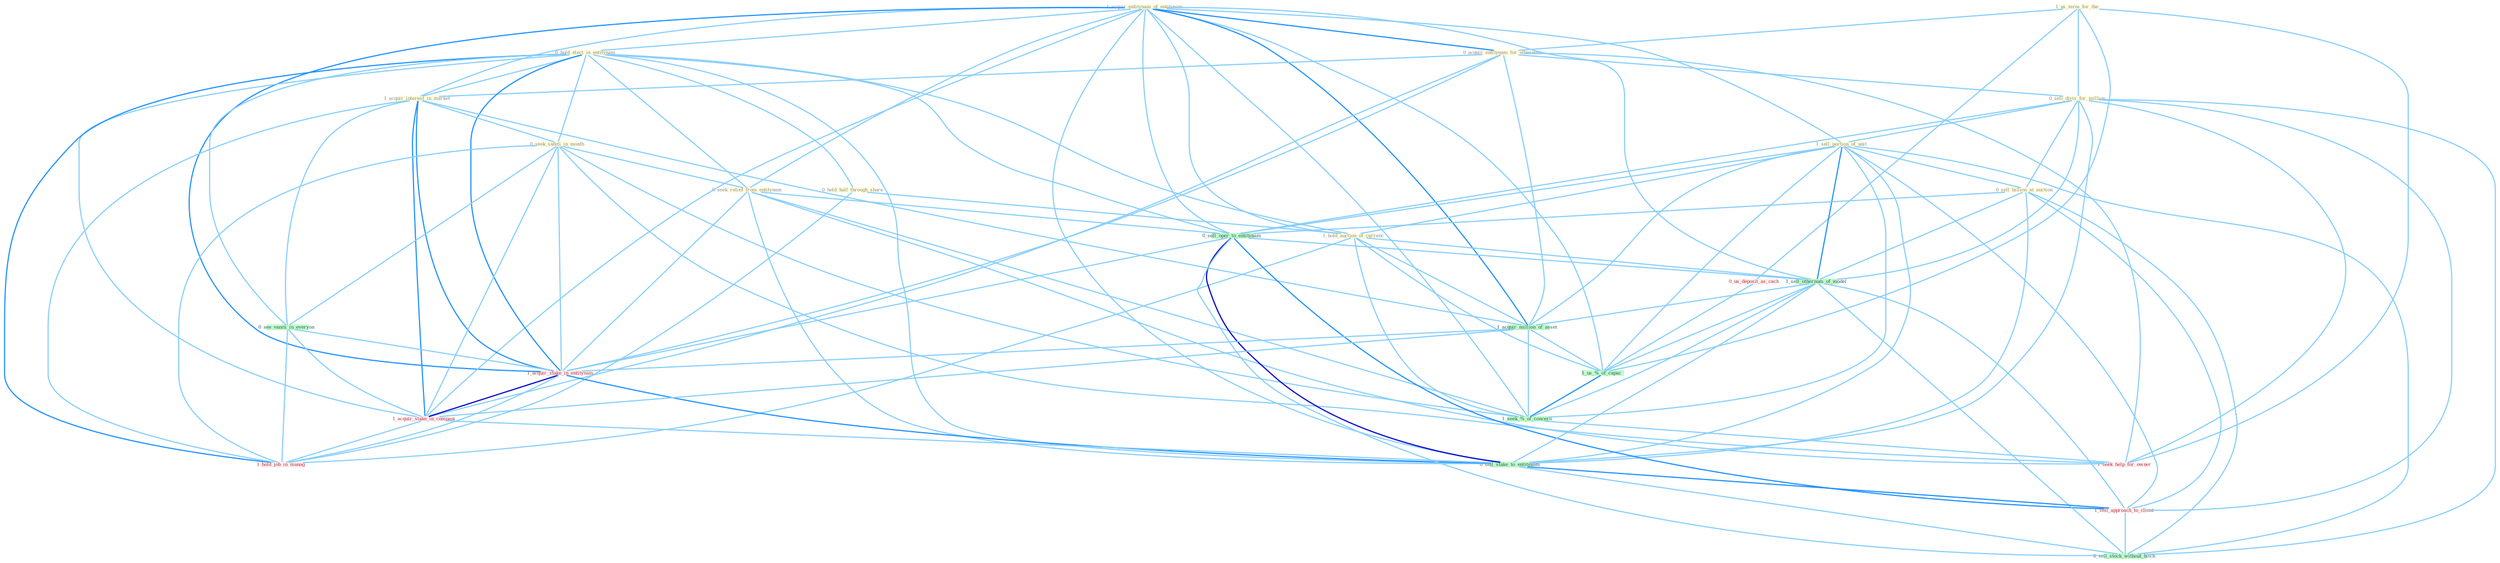 Graph G{ 
    node
    [shape=polygon,style=filled,width=.5,height=.06,color="#BDFCC9",fixedsize=true,fontsize=4,
    fontcolor="#2f4f4f"];
    {node
    [color="#ffffe0", fontcolor="#8b7d6b"] "1_us_term_for_the " "1_acquir_entitynam_of_entitynam " "0_acquir_entitynam_for_othernum " "0_sell_divis_for_million " "1_sell_portion_of_unit " "0_hold_elect_in_entitynam " "1_acquir_interest_in_market " "0_seek_safeti_in_month " "0_hold_half_through_share " "0_sell_billion_at_auction " "0_seek_relief_from_entitynam " "1_hold_auction_of_currenc "}
{node [color="#fff0f5", fontcolor="#b22222"] "0_us_deposit_as_cach " "1_acquir_stake_in_entitynam " "1_acquir_stake_in_compani " "1_sell_approach_to_client " "1_hold_job_in_manag " "1_seek_help_for_owner "}
edge [color="#B0E2FF"];

	"1_us_term_for_the " -- "0_acquir_entitynam_for_othernum " [w="1", color="#87cefa" ];
	"1_us_term_for_the " -- "0_sell_divis_for_million " [w="1", color="#87cefa" ];
	"1_us_term_for_the " -- "0_us_deposit_as_cach " [w="1", color="#87cefa" ];
	"1_us_term_for_the " -- "1_us_%_of_capac " [w="1", color="#87cefa" ];
	"1_us_term_for_the " -- "1_seek_help_for_owner " [w="1", color="#87cefa" ];
	"1_acquir_entitynam_of_entitynam " -- "0_acquir_entitynam_for_othernum " [w="2", color="#1e90ff" , len=0.8];
	"1_acquir_entitynam_of_entitynam " -- "1_sell_portion_of_unit " [w="1", color="#87cefa" ];
	"1_acquir_entitynam_of_entitynam " -- "0_hold_elect_in_entitynam " [w="1", color="#87cefa" ];
	"1_acquir_entitynam_of_entitynam " -- "1_acquir_interest_in_market " [w="1", color="#87cefa" ];
	"1_acquir_entitynam_of_entitynam " -- "0_seek_relief_from_entitynam " [w="1", color="#87cefa" ];
	"1_acquir_entitynam_of_entitynam " -- "1_hold_auction_of_currenc " [w="1", color="#87cefa" ];
	"1_acquir_entitynam_of_entitynam " -- "0_sell_oper_to_entitynam " [w="1", color="#87cefa" ];
	"1_acquir_entitynam_of_entitynam " -- "1_sell_othernum_of_model " [w="1", color="#87cefa" ];
	"1_acquir_entitynam_of_entitynam " -- "1_acquir_million_of_asset " [w="2", color="#1e90ff" , len=0.8];
	"1_acquir_entitynam_of_entitynam " -- "1_acquir_stake_in_entitynam " [w="2", color="#1e90ff" , len=0.8];
	"1_acquir_entitynam_of_entitynam " -- "1_acquir_stake_in_compani " [w="1", color="#87cefa" ];
	"1_acquir_entitynam_of_entitynam " -- "0_sell_stake_to_entitynam " [w="1", color="#87cefa" ];
	"1_acquir_entitynam_of_entitynam " -- "1_us_%_of_capac " [w="1", color="#87cefa" ];
	"1_acquir_entitynam_of_entitynam " -- "1_seek_%_of_concern " [w="1", color="#87cefa" ];
	"0_acquir_entitynam_for_othernum " -- "0_sell_divis_for_million " [w="1", color="#87cefa" ];
	"0_acquir_entitynam_for_othernum " -- "1_acquir_interest_in_market " [w="1", color="#87cefa" ];
	"0_acquir_entitynam_for_othernum " -- "1_acquir_million_of_asset " [w="1", color="#87cefa" ];
	"0_acquir_entitynam_for_othernum " -- "1_acquir_stake_in_entitynam " [w="1", color="#87cefa" ];
	"0_acquir_entitynam_for_othernum " -- "1_acquir_stake_in_compani " [w="1", color="#87cefa" ];
	"0_acquir_entitynam_for_othernum " -- "1_seek_help_for_owner " [w="1", color="#87cefa" ];
	"0_sell_divis_for_million " -- "1_sell_portion_of_unit " [w="1", color="#87cefa" ];
	"0_sell_divis_for_million " -- "0_sell_billion_at_auction " [w="1", color="#87cefa" ];
	"0_sell_divis_for_million " -- "0_sell_oper_to_entitynam " [w="1", color="#87cefa" ];
	"0_sell_divis_for_million " -- "1_sell_othernum_of_model " [w="1", color="#87cefa" ];
	"0_sell_divis_for_million " -- "0_sell_stake_to_entitynam " [w="1", color="#87cefa" ];
	"0_sell_divis_for_million " -- "1_sell_approach_to_client " [w="1", color="#87cefa" ];
	"0_sell_divis_for_million " -- "0_sell_stock_without_hitch " [w="1", color="#87cefa" ];
	"0_sell_divis_for_million " -- "1_seek_help_for_owner " [w="1", color="#87cefa" ];
	"1_sell_portion_of_unit " -- "0_sell_billion_at_auction " [w="1", color="#87cefa" ];
	"1_sell_portion_of_unit " -- "1_hold_auction_of_currenc " [w="1", color="#87cefa" ];
	"1_sell_portion_of_unit " -- "0_sell_oper_to_entitynam " [w="1", color="#87cefa" ];
	"1_sell_portion_of_unit " -- "1_sell_othernum_of_model " [w="2", color="#1e90ff" , len=0.8];
	"1_sell_portion_of_unit " -- "1_acquir_million_of_asset " [w="1", color="#87cefa" ];
	"1_sell_portion_of_unit " -- "0_sell_stake_to_entitynam " [w="1", color="#87cefa" ];
	"1_sell_portion_of_unit " -- "1_us_%_of_capac " [w="1", color="#87cefa" ];
	"1_sell_portion_of_unit " -- "1_sell_approach_to_client " [w="1", color="#87cefa" ];
	"1_sell_portion_of_unit " -- "0_sell_stock_without_hitch " [w="1", color="#87cefa" ];
	"1_sell_portion_of_unit " -- "1_seek_%_of_concern " [w="1", color="#87cefa" ];
	"0_hold_elect_in_entitynam " -- "1_acquir_interest_in_market " [w="1", color="#87cefa" ];
	"0_hold_elect_in_entitynam " -- "0_seek_safeti_in_month " [w="1", color="#87cefa" ];
	"0_hold_elect_in_entitynam " -- "0_hold_half_through_share " [w="1", color="#87cefa" ];
	"0_hold_elect_in_entitynam " -- "0_seek_relief_from_entitynam " [w="1", color="#87cefa" ];
	"0_hold_elect_in_entitynam " -- "1_hold_auction_of_currenc " [w="1", color="#87cefa" ];
	"0_hold_elect_in_entitynam " -- "0_sell_oper_to_entitynam " [w="1", color="#87cefa" ];
	"0_hold_elect_in_entitynam " -- "0_see_vaniti_in_everyon " [w="1", color="#87cefa" ];
	"0_hold_elect_in_entitynam " -- "1_acquir_stake_in_entitynam " [w="2", color="#1e90ff" , len=0.8];
	"0_hold_elect_in_entitynam " -- "1_acquir_stake_in_compani " [w="1", color="#87cefa" ];
	"0_hold_elect_in_entitynam " -- "0_sell_stake_to_entitynam " [w="1", color="#87cefa" ];
	"0_hold_elect_in_entitynam " -- "1_hold_job_in_manag " [w="2", color="#1e90ff" , len=0.8];
	"1_acquir_interest_in_market " -- "0_seek_safeti_in_month " [w="1", color="#87cefa" ];
	"1_acquir_interest_in_market " -- "0_see_vaniti_in_everyon " [w="1", color="#87cefa" ];
	"1_acquir_interest_in_market " -- "1_acquir_million_of_asset " [w="1", color="#87cefa" ];
	"1_acquir_interest_in_market " -- "1_acquir_stake_in_entitynam " [w="2", color="#1e90ff" , len=0.8];
	"1_acquir_interest_in_market " -- "1_acquir_stake_in_compani " [w="2", color="#1e90ff" , len=0.8];
	"1_acquir_interest_in_market " -- "1_hold_job_in_manag " [w="1", color="#87cefa" ];
	"0_seek_safeti_in_month " -- "0_seek_relief_from_entitynam " [w="1", color="#87cefa" ];
	"0_seek_safeti_in_month " -- "0_see_vaniti_in_everyon " [w="1", color="#87cefa" ];
	"0_seek_safeti_in_month " -- "1_acquir_stake_in_entitynam " [w="1", color="#87cefa" ];
	"0_seek_safeti_in_month " -- "1_acquir_stake_in_compani " [w="1", color="#87cefa" ];
	"0_seek_safeti_in_month " -- "1_hold_job_in_manag " [w="1", color="#87cefa" ];
	"0_seek_safeti_in_month " -- "1_seek_%_of_concern " [w="1", color="#87cefa" ];
	"0_seek_safeti_in_month " -- "1_seek_help_for_owner " [w="1", color="#87cefa" ];
	"0_hold_half_through_share " -- "1_hold_auction_of_currenc " [w="1", color="#87cefa" ];
	"0_hold_half_through_share " -- "1_hold_job_in_manag " [w="1", color="#87cefa" ];
	"0_sell_billion_at_auction " -- "0_sell_oper_to_entitynam " [w="1", color="#87cefa" ];
	"0_sell_billion_at_auction " -- "1_sell_othernum_of_model " [w="1", color="#87cefa" ];
	"0_sell_billion_at_auction " -- "0_sell_stake_to_entitynam " [w="1", color="#87cefa" ];
	"0_sell_billion_at_auction " -- "1_sell_approach_to_client " [w="1", color="#87cefa" ];
	"0_sell_billion_at_auction " -- "0_sell_stock_without_hitch " [w="1", color="#87cefa" ];
	"0_seek_relief_from_entitynam " -- "0_sell_oper_to_entitynam " [w="1", color="#87cefa" ];
	"0_seek_relief_from_entitynam " -- "1_acquir_stake_in_entitynam " [w="1", color="#87cefa" ];
	"0_seek_relief_from_entitynam " -- "0_sell_stake_to_entitynam " [w="1", color="#87cefa" ];
	"0_seek_relief_from_entitynam " -- "1_seek_%_of_concern " [w="1", color="#87cefa" ];
	"0_seek_relief_from_entitynam " -- "1_seek_help_for_owner " [w="1", color="#87cefa" ];
	"1_hold_auction_of_currenc " -- "1_sell_othernum_of_model " [w="1", color="#87cefa" ];
	"1_hold_auction_of_currenc " -- "1_acquir_million_of_asset " [w="1", color="#87cefa" ];
	"1_hold_auction_of_currenc " -- "1_us_%_of_capac " [w="1", color="#87cefa" ];
	"1_hold_auction_of_currenc " -- "1_hold_job_in_manag " [w="1", color="#87cefa" ];
	"1_hold_auction_of_currenc " -- "1_seek_%_of_concern " [w="1", color="#87cefa" ];
	"0_sell_oper_to_entitynam " -- "1_sell_othernum_of_model " [w="1", color="#87cefa" ];
	"0_sell_oper_to_entitynam " -- "1_acquir_stake_in_entitynam " [w="1", color="#87cefa" ];
	"0_sell_oper_to_entitynam " -- "0_sell_stake_to_entitynam " [w="3", color="#0000cd" , len=0.6];
	"0_sell_oper_to_entitynam " -- "1_sell_approach_to_client " [w="2", color="#1e90ff" , len=0.8];
	"0_sell_oper_to_entitynam " -- "0_sell_stock_without_hitch " [w="1", color="#87cefa" ];
	"1_sell_othernum_of_model " -- "1_acquir_million_of_asset " [w="1", color="#87cefa" ];
	"1_sell_othernum_of_model " -- "0_sell_stake_to_entitynam " [w="1", color="#87cefa" ];
	"1_sell_othernum_of_model " -- "1_us_%_of_capac " [w="1", color="#87cefa" ];
	"1_sell_othernum_of_model " -- "1_sell_approach_to_client " [w="1", color="#87cefa" ];
	"1_sell_othernum_of_model " -- "0_sell_stock_without_hitch " [w="1", color="#87cefa" ];
	"1_sell_othernum_of_model " -- "1_seek_%_of_concern " [w="1", color="#87cefa" ];
	"0_see_vaniti_in_everyon " -- "1_acquir_stake_in_entitynam " [w="1", color="#87cefa" ];
	"0_see_vaniti_in_everyon " -- "1_acquir_stake_in_compani " [w="1", color="#87cefa" ];
	"0_see_vaniti_in_everyon " -- "1_hold_job_in_manag " [w="1", color="#87cefa" ];
	"1_acquir_million_of_asset " -- "1_acquir_stake_in_entitynam " [w="1", color="#87cefa" ];
	"1_acquir_million_of_asset " -- "1_acquir_stake_in_compani " [w="1", color="#87cefa" ];
	"1_acquir_million_of_asset " -- "1_us_%_of_capac " [w="1", color="#87cefa" ];
	"1_acquir_million_of_asset " -- "1_seek_%_of_concern " [w="1", color="#87cefa" ];
	"0_us_deposit_as_cach " -- "1_us_%_of_capac " [w="1", color="#87cefa" ];
	"1_acquir_stake_in_entitynam " -- "1_acquir_stake_in_compani " [w="3", color="#0000cd" , len=0.6];
	"1_acquir_stake_in_entitynam " -- "0_sell_stake_to_entitynam " [w="2", color="#1e90ff" , len=0.8];
	"1_acquir_stake_in_entitynam " -- "1_hold_job_in_manag " [w="1", color="#87cefa" ];
	"1_acquir_stake_in_compani " -- "0_sell_stake_to_entitynam " [w="1", color="#87cefa" ];
	"1_acquir_stake_in_compani " -- "1_hold_job_in_manag " [w="1", color="#87cefa" ];
	"0_sell_stake_to_entitynam " -- "1_sell_approach_to_client " [w="2", color="#1e90ff" , len=0.8];
	"0_sell_stake_to_entitynam " -- "0_sell_stock_without_hitch " [w="1", color="#87cefa" ];
	"1_us_%_of_capac " -- "1_seek_%_of_concern " [w="2", color="#1e90ff" , len=0.8];
	"1_sell_approach_to_client " -- "0_sell_stock_without_hitch " [w="1", color="#87cefa" ];
	"1_seek_%_of_concern " -- "1_seek_help_for_owner " [w="1", color="#87cefa" ];
}